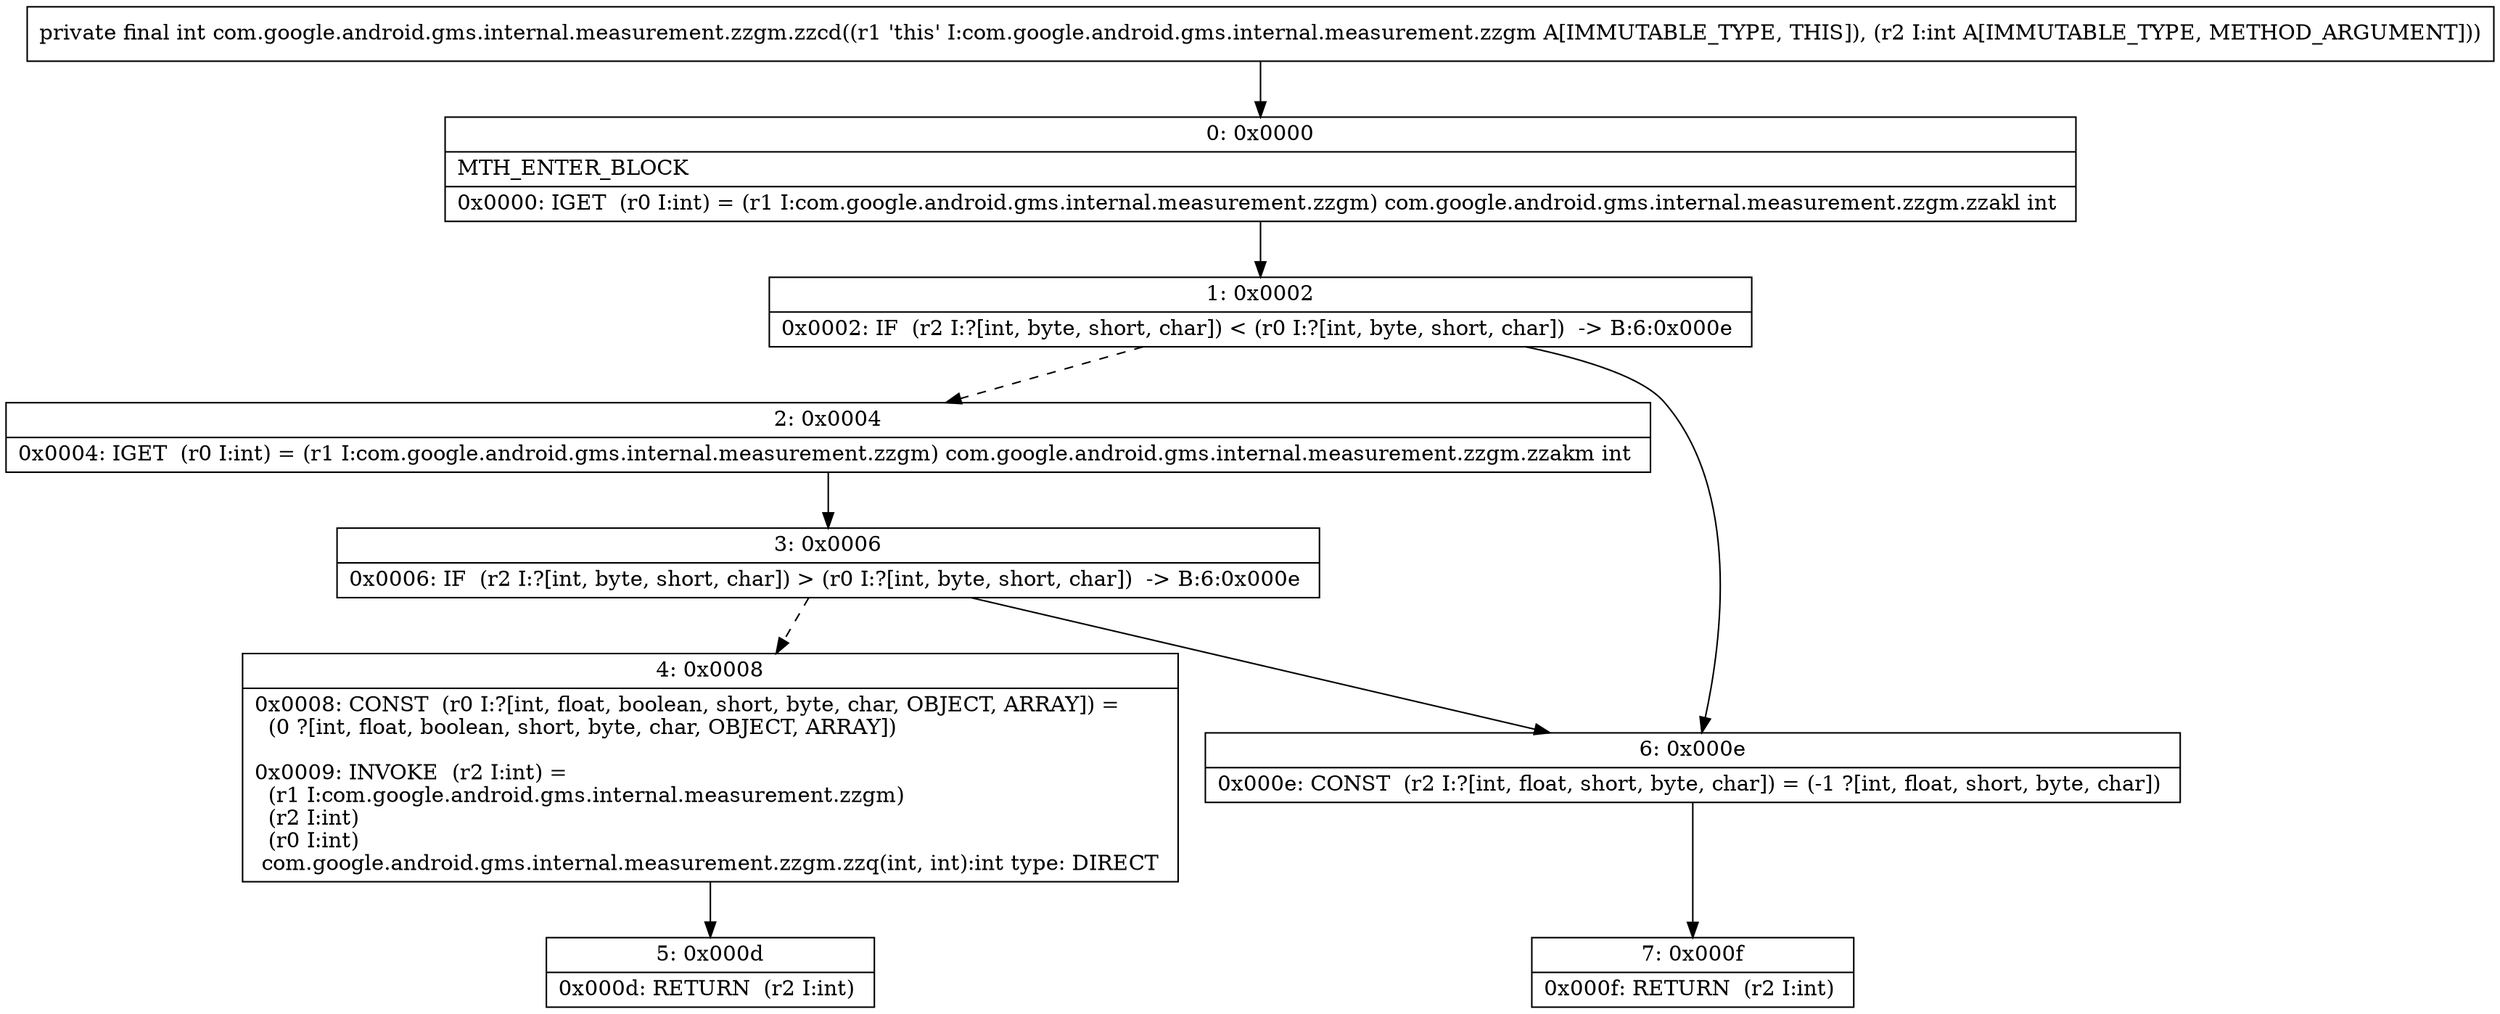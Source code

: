 digraph "CFG forcom.google.android.gms.internal.measurement.zzgm.zzcd(I)I" {
Node_0 [shape=record,label="{0\:\ 0x0000|MTH_ENTER_BLOCK\l|0x0000: IGET  (r0 I:int) = (r1 I:com.google.android.gms.internal.measurement.zzgm) com.google.android.gms.internal.measurement.zzgm.zzakl int \l}"];
Node_1 [shape=record,label="{1\:\ 0x0002|0x0002: IF  (r2 I:?[int, byte, short, char]) \< (r0 I:?[int, byte, short, char])  \-\> B:6:0x000e \l}"];
Node_2 [shape=record,label="{2\:\ 0x0004|0x0004: IGET  (r0 I:int) = (r1 I:com.google.android.gms.internal.measurement.zzgm) com.google.android.gms.internal.measurement.zzgm.zzakm int \l}"];
Node_3 [shape=record,label="{3\:\ 0x0006|0x0006: IF  (r2 I:?[int, byte, short, char]) \> (r0 I:?[int, byte, short, char])  \-\> B:6:0x000e \l}"];
Node_4 [shape=record,label="{4\:\ 0x0008|0x0008: CONST  (r0 I:?[int, float, boolean, short, byte, char, OBJECT, ARRAY]) = \l  (0 ?[int, float, boolean, short, byte, char, OBJECT, ARRAY])\l \l0x0009: INVOKE  (r2 I:int) = \l  (r1 I:com.google.android.gms.internal.measurement.zzgm)\l  (r2 I:int)\l  (r0 I:int)\l com.google.android.gms.internal.measurement.zzgm.zzq(int, int):int type: DIRECT \l}"];
Node_5 [shape=record,label="{5\:\ 0x000d|0x000d: RETURN  (r2 I:int) \l}"];
Node_6 [shape=record,label="{6\:\ 0x000e|0x000e: CONST  (r2 I:?[int, float, short, byte, char]) = (\-1 ?[int, float, short, byte, char]) \l}"];
Node_7 [shape=record,label="{7\:\ 0x000f|0x000f: RETURN  (r2 I:int) \l}"];
MethodNode[shape=record,label="{private final int com.google.android.gms.internal.measurement.zzgm.zzcd((r1 'this' I:com.google.android.gms.internal.measurement.zzgm A[IMMUTABLE_TYPE, THIS]), (r2 I:int A[IMMUTABLE_TYPE, METHOD_ARGUMENT])) }"];
MethodNode -> Node_0;
Node_0 -> Node_1;
Node_1 -> Node_2[style=dashed];
Node_1 -> Node_6;
Node_2 -> Node_3;
Node_3 -> Node_4[style=dashed];
Node_3 -> Node_6;
Node_4 -> Node_5;
Node_6 -> Node_7;
}

